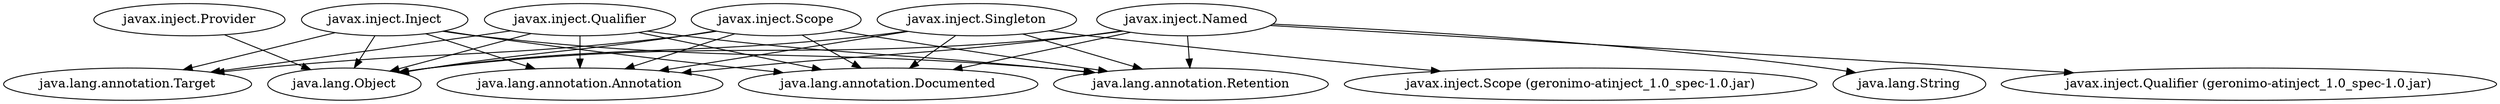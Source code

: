 digraph "geronimo-atinject_1.0_spec-1.0.jar" {
    // Path: C:\Users\CHENLU~1\AppData\Local\Temp\VIA\201808200848028274\cp\geronimo-atinject_1.0_spec-1.0.jar
   "javax.inject.Inject"                              -> "java.lang.Object";
   "javax.inject.Inject"                              -> "java.lang.annotation.Annotation";
   "javax.inject.Inject"                              -> "java.lang.annotation.Documented";
   "javax.inject.Inject"                              -> "java.lang.annotation.Retention";
   "javax.inject.Inject"                              -> "java.lang.annotation.Target";
   "javax.inject.Named"                               -> "java.lang.Object";
   "javax.inject.Named"                               -> "java.lang.String";
   "javax.inject.Named"                               -> "java.lang.annotation.Annotation";
   "javax.inject.Named"                               -> "java.lang.annotation.Documented";
   "javax.inject.Named"                               -> "java.lang.annotation.Retention";
   "javax.inject.Named"                               -> "javax.inject.Qualifier (geronimo-atinject_1.0_spec-1.0.jar)";
   "javax.inject.Provider"                            -> "java.lang.Object";
   "javax.inject.Qualifier"                           -> "java.lang.Object";
   "javax.inject.Qualifier"                           -> "java.lang.annotation.Annotation";
   "javax.inject.Qualifier"                           -> "java.lang.annotation.Documented";
   "javax.inject.Qualifier"                           -> "java.lang.annotation.Retention";
   "javax.inject.Qualifier"                           -> "java.lang.annotation.Target";
   "javax.inject.Scope"                               -> "java.lang.Object";
   "javax.inject.Scope"                               -> "java.lang.annotation.Annotation";
   "javax.inject.Scope"                               -> "java.lang.annotation.Documented";
   "javax.inject.Scope"                               -> "java.lang.annotation.Retention";
   "javax.inject.Scope"                               -> "java.lang.annotation.Target";
   "javax.inject.Singleton"                           -> "java.lang.Object";
   "javax.inject.Singleton"                           -> "java.lang.annotation.Annotation";
   "javax.inject.Singleton"                           -> "java.lang.annotation.Documented";
   "javax.inject.Singleton"                           -> "java.lang.annotation.Retention";
   "javax.inject.Singleton"                           -> "javax.inject.Scope (geronimo-atinject_1.0_spec-1.0.jar)";
}
